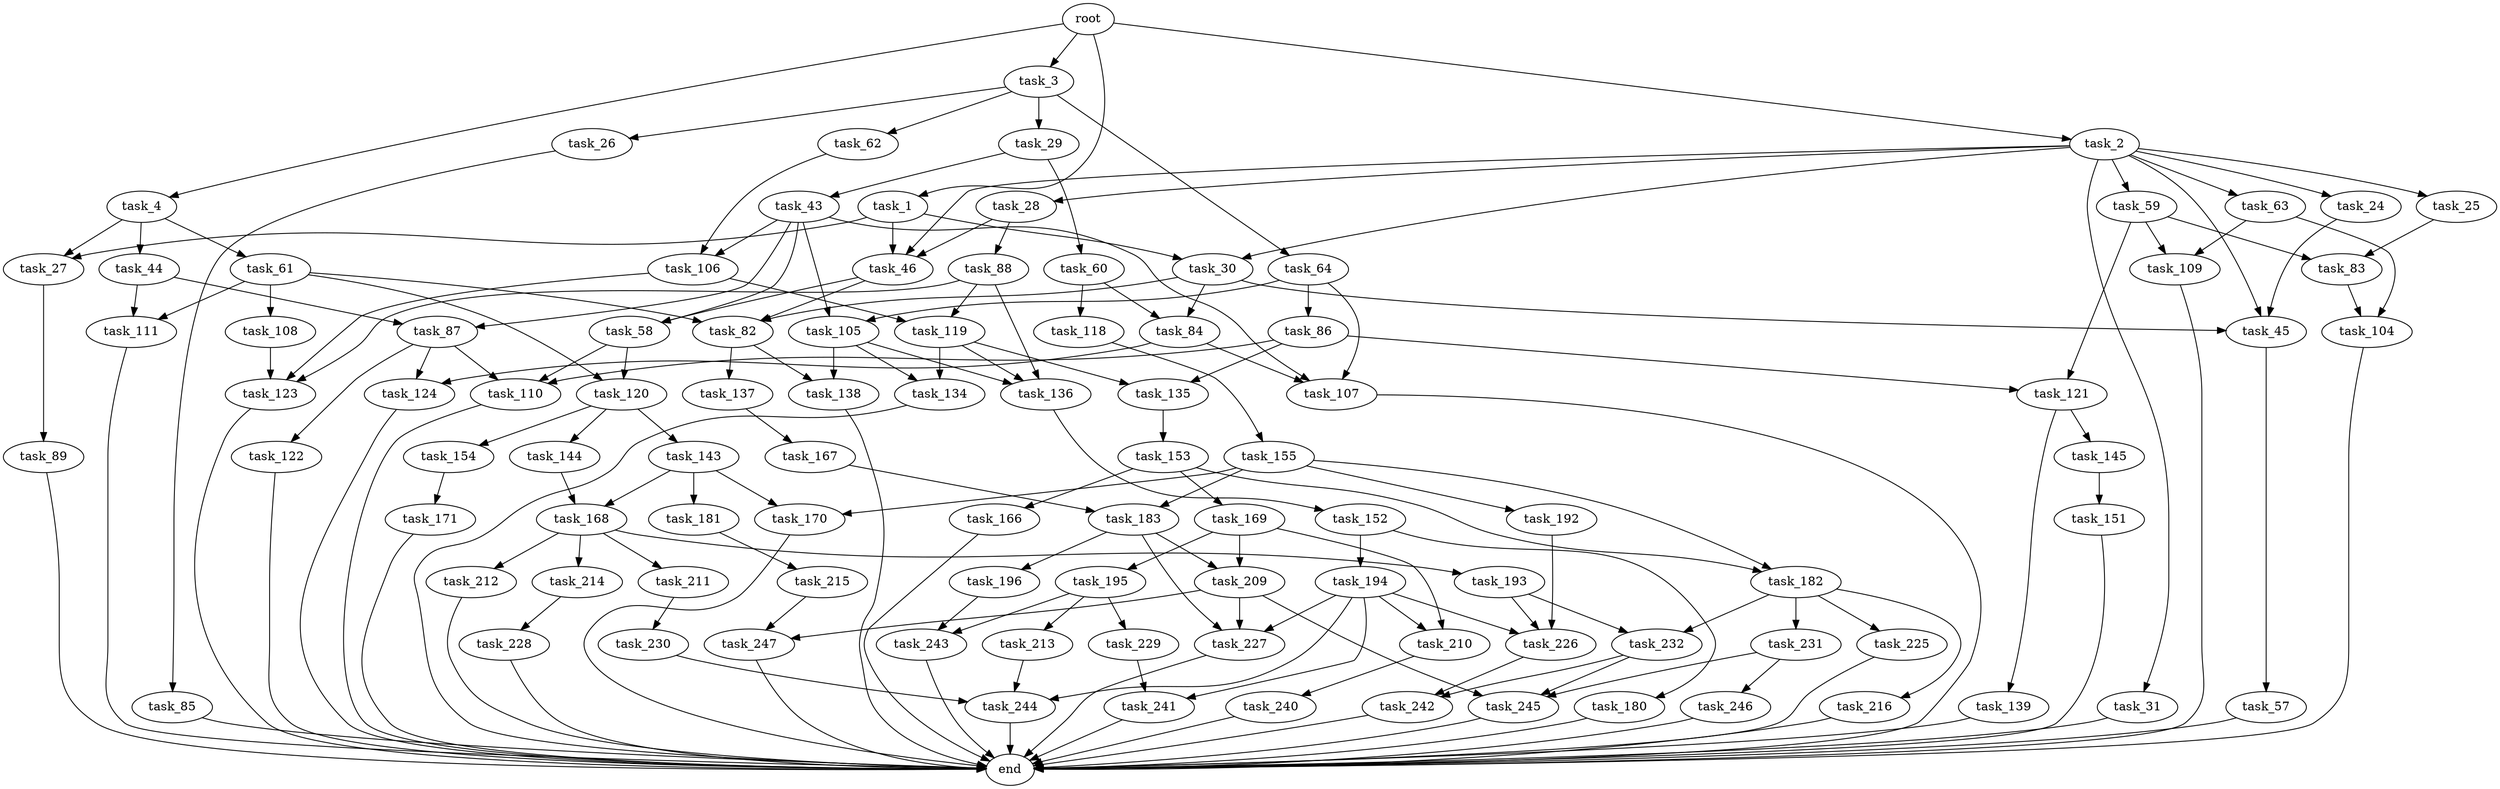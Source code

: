 digraph G {
  root [size="0.000000"];
  task_1 [size="28991029248.000000"];
  task_2 [size="851449101.000000"];
  task_3 [size="329338676458.000000"];
  task_4 [size="134217728000.000000"];
  task_27 [size="110918030940.000000"];
  task_30 [size="368293445632.000000"];
  task_46 [size="368293445632.000000"];
  task_24 [size="199037200525.000000"];
  task_25 [size="87188444892.000000"];
  task_28 [size="26419928728.000000"];
  task_31 [size="1073741824000.000000"];
  task_45 [size="1073741824000.000000"];
  task_59 [size="1073741824000.000000"];
  task_63 [size="405679117233.000000"];
  task_26 [size="655240944280.000000"];
  task_29 [size="11581949344.000000"];
  task_62 [size="368293445632.000000"];
  task_64 [size="1764350037.000000"];
  task_44 [size="8589934592.000000"];
  task_61 [size="10356752997.000000"];
  task_83 [size="782757789696.000000"];
  task_85 [size="28991029248.000000"];
  task_89 [size="305992823807.000000"];
  task_88 [size="29901425852.000000"];
  task_43 [size="231928233984.000000"];
  task_60 [size="134217728000.000000"];
  task_82 [size="4697503350.000000"];
  task_84 [size="111326760554.000000"];
  end [size="0.000000"];
  task_58 [size="5255914402.000000"];
  task_87 [size="134217728000.000000"];
  task_105 [size="774753203004.000000"];
  task_106 [size="12729187683.000000"];
  task_107 [size="21060704845.000000"];
  task_111 [size="305868793611.000000"];
  task_57 [size="857095518922.000000"];
  task_110 [size="449381820516.000000"];
  task_120 [size="1257328262165.000000"];
  task_109 [size="7623692291.000000"];
  task_121 [size="231928233984.000000"];
  task_118 [size="368293445632.000000"];
  task_108 [size="28991029248.000000"];
  task_104 [size="1073741824000.000000"];
  task_86 [size="549755813888.000000"];
  task_137 [size="42737245720.000000"];
  task_138 [size="8076645212.000000"];
  task_124 [size="28991029248.000000"];
  task_135 [size="18034634066.000000"];
  task_122 [size="8111007901.000000"];
  task_119 [size="1400768393.000000"];
  task_123 [size="8589934592.000000"];
  task_136 [size="126488881196.000000"];
  task_134 [size="8589934592.000000"];
  task_155 [size="231928233984.000000"];
  task_143 [size="549755813888.000000"];
  task_144 [size="866205674457.000000"];
  task_154 [size="28991029248.000000"];
  task_139 [size="556810601658.000000"];
  task_145 [size="28991029248.000000"];
  task_153 [size="235686127454.000000"];
  task_152 [size="16354905886.000000"];
  task_167 [size="231928233984.000000"];
  task_168 [size="368293445632.000000"];
  task_170 [size="122381049000.000000"];
  task_181 [size="241443000448.000000"];
  task_151 [size="782757789696.000000"];
  task_180 [size="80489428906.000000"];
  task_194 [size="19495625020.000000"];
  task_166 [size="139193609124.000000"];
  task_169 [size="8589934592.000000"];
  task_182 [size="2552590300.000000"];
  task_171 [size="372898254870.000000"];
  task_183 [size="5409618437.000000"];
  task_192 [size="697651652585.000000"];
  task_193 [size="1073741824000.000000"];
  task_211 [size="519440682791.000000"];
  task_212 [size="28991029248.000000"];
  task_214 [size="8589934592.000000"];
  task_195 [size="68719476736.000000"];
  task_209 [size="378897255558.000000"];
  task_210 [size="549755813888.000000"];
  task_215 [size="9568870112.000000"];
  task_216 [size="310022912.000000"];
  task_225 [size="134217728000.000000"];
  task_231 [size="2065272892.000000"];
  task_232 [size="20390130730.000000"];
  task_196 [size="38303851572.000000"];
  task_227 [size="464153072775.000000"];
  task_226 [size="2056979200.000000"];
  task_241 [size="28991029248.000000"];
  task_244 [size="36073383689.000000"];
  task_213 [size="8589934592.000000"];
  task_229 [size="834318410314.000000"];
  task_243 [size="1073741824000.000000"];
  task_245 [size="28991029248.000000"];
  task_247 [size="134217728000.000000"];
  task_240 [size="81607518912.000000"];
  task_230 [size="18691112794.000000"];
  task_228 [size="10634138262.000000"];
  task_242 [size="8589934592.000000"];
  task_246 [size="134217728000.000000"];

  root -> task_1 [size="1.000000"];
  root -> task_2 [size="1.000000"];
  root -> task_3 [size="1.000000"];
  root -> task_4 [size="1.000000"];
  task_1 -> task_27 [size="75497472.000000"];
  task_1 -> task_30 [size="75497472.000000"];
  task_1 -> task_46 [size="75497472.000000"];
  task_2 -> task_24 [size="75497472.000000"];
  task_2 -> task_25 [size="75497472.000000"];
  task_2 -> task_28 [size="75497472.000000"];
  task_2 -> task_30 [size="75497472.000000"];
  task_2 -> task_31 [size="75497472.000000"];
  task_2 -> task_45 [size="75497472.000000"];
  task_2 -> task_46 [size="75497472.000000"];
  task_2 -> task_59 [size="75497472.000000"];
  task_2 -> task_63 [size="75497472.000000"];
  task_3 -> task_26 [size="301989888.000000"];
  task_3 -> task_29 [size="301989888.000000"];
  task_3 -> task_62 [size="301989888.000000"];
  task_3 -> task_64 [size="301989888.000000"];
  task_4 -> task_27 [size="209715200.000000"];
  task_4 -> task_44 [size="209715200.000000"];
  task_4 -> task_61 [size="209715200.000000"];
  task_27 -> task_89 [size="134217728.000000"];
  task_30 -> task_45 [size="411041792.000000"];
  task_30 -> task_82 [size="411041792.000000"];
  task_30 -> task_84 [size="411041792.000000"];
  task_46 -> task_58 [size="411041792.000000"];
  task_46 -> task_82 [size="411041792.000000"];
  task_24 -> task_45 [size="301989888.000000"];
  task_25 -> task_83 [size="134217728.000000"];
  task_28 -> task_46 [size="536870912.000000"];
  task_28 -> task_88 [size="536870912.000000"];
  task_31 -> end [size="1.000000"];
  task_45 -> task_57 [size="838860800.000000"];
  task_59 -> task_83 [size="838860800.000000"];
  task_59 -> task_109 [size="838860800.000000"];
  task_59 -> task_121 [size="838860800.000000"];
  task_63 -> task_104 [size="301989888.000000"];
  task_63 -> task_109 [size="301989888.000000"];
  task_26 -> task_85 [size="536870912.000000"];
  task_29 -> task_43 [size="301989888.000000"];
  task_29 -> task_60 [size="301989888.000000"];
  task_62 -> task_106 [size="411041792.000000"];
  task_64 -> task_86 [size="33554432.000000"];
  task_64 -> task_105 [size="33554432.000000"];
  task_64 -> task_107 [size="33554432.000000"];
  task_44 -> task_87 [size="33554432.000000"];
  task_44 -> task_111 [size="33554432.000000"];
  task_61 -> task_82 [size="209715200.000000"];
  task_61 -> task_108 [size="209715200.000000"];
  task_61 -> task_111 [size="209715200.000000"];
  task_61 -> task_120 [size="209715200.000000"];
  task_83 -> task_104 [size="679477248.000000"];
  task_85 -> end [size="1.000000"];
  task_89 -> end [size="1.000000"];
  task_88 -> task_119 [size="536870912.000000"];
  task_88 -> task_123 [size="536870912.000000"];
  task_88 -> task_136 [size="536870912.000000"];
  task_43 -> task_58 [size="301989888.000000"];
  task_43 -> task_87 [size="301989888.000000"];
  task_43 -> task_105 [size="301989888.000000"];
  task_43 -> task_106 [size="301989888.000000"];
  task_43 -> task_107 [size="301989888.000000"];
  task_60 -> task_84 [size="209715200.000000"];
  task_60 -> task_118 [size="209715200.000000"];
  task_82 -> task_137 [size="134217728.000000"];
  task_82 -> task_138 [size="134217728.000000"];
  task_84 -> task_107 [size="209715200.000000"];
  task_84 -> task_124 [size="209715200.000000"];
  task_58 -> task_110 [size="134217728.000000"];
  task_58 -> task_120 [size="134217728.000000"];
  task_87 -> task_110 [size="209715200.000000"];
  task_87 -> task_122 [size="209715200.000000"];
  task_87 -> task_124 [size="209715200.000000"];
  task_105 -> task_134 [size="838860800.000000"];
  task_105 -> task_136 [size="838860800.000000"];
  task_105 -> task_138 [size="838860800.000000"];
  task_106 -> task_119 [size="411041792.000000"];
  task_106 -> task_123 [size="411041792.000000"];
  task_107 -> end [size="1.000000"];
  task_111 -> end [size="1.000000"];
  task_57 -> end [size="1.000000"];
  task_110 -> end [size="1.000000"];
  task_120 -> task_143 [size="838860800.000000"];
  task_120 -> task_144 [size="838860800.000000"];
  task_120 -> task_154 [size="838860800.000000"];
  task_109 -> end [size="1.000000"];
  task_121 -> task_139 [size="301989888.000000"];
  task_121 -> task_145 [size="301989888.000000"];
  task_118 -> task_155 [size="411041792.000000"];
  task_108 -> task_123 [size="75497472.000000"];
  task_104 -> end [size="1.000000"];
  task_86 -> task_110 [size="536870912.000000"];
  task_86 -> task_121 [size="536870912.000000"];
  task_86 -> task_135 [size="536870912.000000"];
  task_137 -> task_167 [size="75497472.000000"];
  task_138 -> end [size="1.000000"];
  task_124 -> end [size="1.000000"];
  task_135 -> task_153 [size="301989888.000000"];
  task_122 -> end [size="1.000000"];
  task_119 -> task_134 [size="33554432.000000"];
  task_119 -> task_135 [size="33554432.000000"];
  task_119 -> task_136 [size="33554432.000000"];
  task_123 -> end [size="1.000000"];
  task_136 -> task_152 [size="209715200.000000"];
  task_134 -> end [size="1.000000"];
  task_155 -> task_170 [size="301989888.000000"];
  task_155 -> task_182 [size="301989888.000000"];
  task_155 -> task_183 [size="301989888.000000"];
  task_155 -> task_192 [size="301989888.000000"];
  task_143 -> task_168 [size="536870912.000000"];
  task_143 -> task_170 [size="536870912.000000"];
  task_143 -> task_181 [size="536870912.000000"];
  task_144 -> task_168 [size="679477248.000000"];
  task_154 -> task_171 [size="75497472.000000"];
  task_139 -> end [size="1.000000"];
  task_145 -> task_151 [size="75497472.000000"];
  task_153 -> task_166 [size="679477248.000000"];
  task_153 -> task_169 [size="679477248.000000"];
  task_153 -> task_182 [size="679477248.000000"];
  task_152 -> task_180 [size="536870912.000000"];
  task_152 -> task_194 [size="536870912.000000"];
  task_167 -> task_183 [size="301989888.000000"];
  task_168 -> task_193 [size="411041792.000000"];
  task_168 -> task_211 [size="411041792.000000"];
  task_168 -> task_212 [size="411041792.000000"];
  task_168 -> task_214 [size="411041792.000000"];
  task_170 -> end [size="1.000000"];
  task_181 -> task_215 [size="536870912.000000"];
  task_151 -> end [size="1.000000"];
  task_180 -> end [size="1.000000"];
  task_194 -> task_210 [size="33554432.000000"];
  task_194 -> task_226 [size="33554432.000000"];
  task_194 -> task_227 [size="33554432.000000"];
  task_194 -> task_241 [size="33554432.000000"];
  task_194 -> task_244 [size="33554432.000000"];
  task_166 -> end [size="1.000000"];
  task_169 -> task_195 [size="33554432.000000"];
  task_169 -> task_209 [size="33554432.000000"];
  task_169 -> task_210 [size="33554432.000000"];
  task_182 -> task_216 [size="134217728.000000"];
  task_182 -> task_225 [size="134217728.000000"];
  task_182 -> task_231 [size="134217728.000000"];
  task_182 -> task_232 [size="134217728.000000"];
  task_171 -> end [size="1.000000"];
  task_183 -> task_196 [size="209715200.000000"];
  task_183 -> task_209 [size="209715200.000000"];
  task_183 -> task_227 [size="209715200.000000"];
  task_192 -> task_226 [size="838860800.000000"];
  task_193 -> task_226 [size="838860800.000000"];
  task_193 -> task_232 [size="838860800.000000"];
  task_211 -> task_230 [size="411041792.000000"];
  task_212 -> end [size="1.000000"];
  task_214 -> task_228 [size="33554432.000000"];
  task_195 -> task_213 [size="134217728.000000"];
  task_195 -> task_229 [size="134217728.000000"];
  task_195 -> task_243 [size="134217728.000000"];
  task_209 -> task_227 [size="679477248.000000"];
  task_209 -> task_245 [size="679477248.000000"];
  task_209 -> task_247 [size="679477248.000000"];
  task_210 -> task_240 [size="536870912.000000"];
  task_215 -> task_247 [size="536870912.000000"];
  task_216 -> end [size="1.000000"];
  task_225 -> end [size="1.000000"];
  task_231 -> task_245 [size="134217728.000000"];
  task_231 -> task_246 [size="134217728.000000"];
  task_232 -> task_242 [size="536870912.000000"];
  task_232 -> task_245 [size="536870912.000000"];
  task_196 -> task_243 [size="33554432.000000"];
  task_227 -> end [size="1.000000"];
  task_226 -> task_242 [size="33554432.000000"];
  task_241 -> end [size="1.000000"];
  task_244 -> end [size="1.000000"];
  task_213 -> task_244 [size="33554432.000000"];
  task_229 -> task_241 [size="679477248.000000"];
  task_243 -> end [size="1.000000"];
  task_245 -> end [size="1.000000"];
  task_247 -> end [size="1.000000"];
  task_240 -> end [size="1.000000"];
  task_230 -> task_244 [size="536870912.000000"];
  task_228 -> end [size="1.000000"];
  task_242 -> end [size="1.000000"];
  task_246 -> end [size="1.000000"];
}
